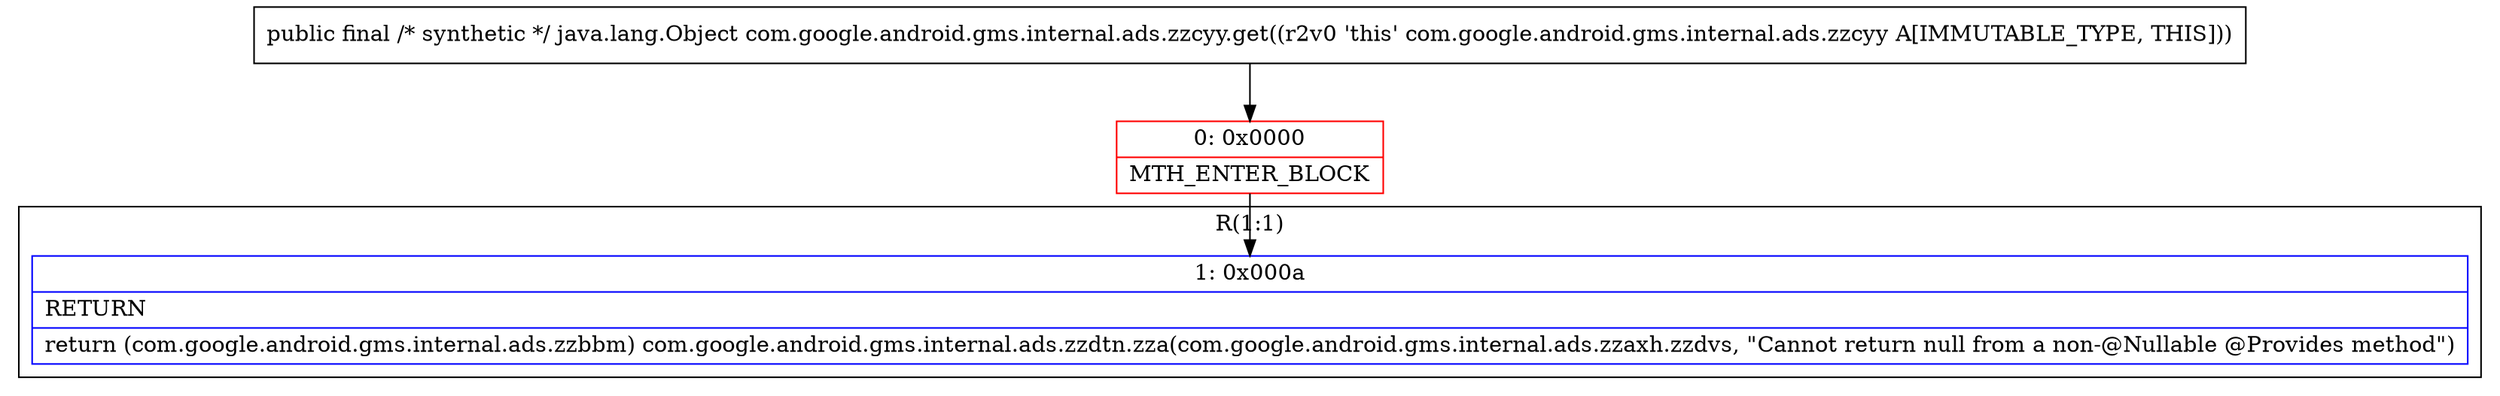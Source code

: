 digraph "CFG forcom.google.android.gms.internal.ads.zzcyy.get()Ljava\/lang\/Object;" {
subgraph cluster_Region_552269479 {
label = "R(1:1)";
node [shape=record,color=blue];
Node_1 [shape=record,label="{1\:\ 0x000a|RETURN\l|return (com.google.android.gms.internal.ads.zzbbm) com.google.android.gms.internal.ads.zzdtn.zza(com.google.android.gms.internal.ads.zzaxh.zzdvs, \"Cannot return null from a non\-@Nullable @Provides method\")\l}"];
}
Node_0 [shape=record,color=red,label="{0\:\ 0x0000|MTH_ENTER_BLOCK\l}"];
MethodNode[shape=record,label="{public final \/* synthetic *\/ java.lang.Object com.google.android.gms.internal.ads.zzcyy.get((r2v0 'this' com.google.android.gms.internal.ads.zzcyy A[IMMUTABLE_TYPE, THIS])) }"];
MethodNode -> Node_0;
Node_0 -> Node_1;
}

